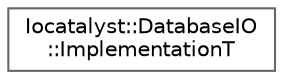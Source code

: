 digraph "Graphical Class Hierarchy"
{
 // INTERACTIVE_SVG=YES
 // LATEX_PDF_SIZE
  bgcolor="transparent";
  edge [fontname=Helvetica,fontsize=10,labelfontname=Helvetica,labelfontsize=10];
  node [fontname=Helvetica,fontsize=10,shape=box,height=0.2,width=0.4];
  rankdir="LR";
  Node0 [id="Node000000",label="Iocatalyst::DatabaseIO\l::ImplementationT",height=0.2,width=0.4,color="grey40", fillcolor="white", style="filled",URL="$classIocatalyst_1_1DatabaseIO_1_1ImplementationT.html",tooltip=" "];
}
